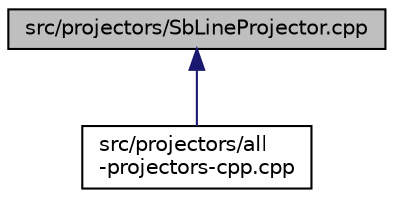 digraph "src/projectors/SbLineProjector.cpp"
{
 // LATEX_PDF_SIZE
  edge [fontname="Helvetica",fontsize="10",labelfontname="Helvetica",labelfontsize="10"];
  node [fontname="Helvetica",fontsize="10",shape=record];
  Node1 [label="src/projectors/SbLineProjector.cpp",height=0.2,width=0.4,color="black", fillcolor="grey75", style="filled", fontcolor="black",tooltip=" "];
  Node1 -> Node2 [dir="back",color="midnightblue",fontsize="10",style="solid",fontname="Helvetica"];
  Node2 [label="src/projectors/all\l-projectors-cpp.cpp",height=0.2,width=0.4,color="black", fillcolor="white", style="filled",URL="$all-projectors-cpp_8cpp.html",tooltip=" "];
}
